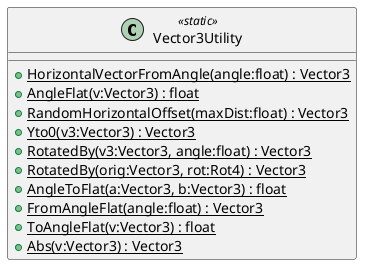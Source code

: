 @startuml
class Vector3Utility <<static>> {
    + {static} HorizontalVectorFromAngle(angle:float) : Vector3
    + {static} AngleFlat(v:Vector3) : float
    + {static} RandomHorizontalOffset(maxDist:float) : Vector3
    + {static} Yto0(v3:Vector3) : Vector3
    + {static} RotatedBy(v3:Vector3, angle:float) : Vector3
    + {static} RotatedBy(orig:Vector3, rot:Rot4) : Vector3
    + {static} AngleToFlat(a:Vector3, b:Vector3) : float
    + {static} FromAngleFlat(angle:float) : Vector3
    + {static} ToAngleFlat(v:Vector3) : float
    + {static} Abs(v:Vector3) : Vector3
}
@enduml
